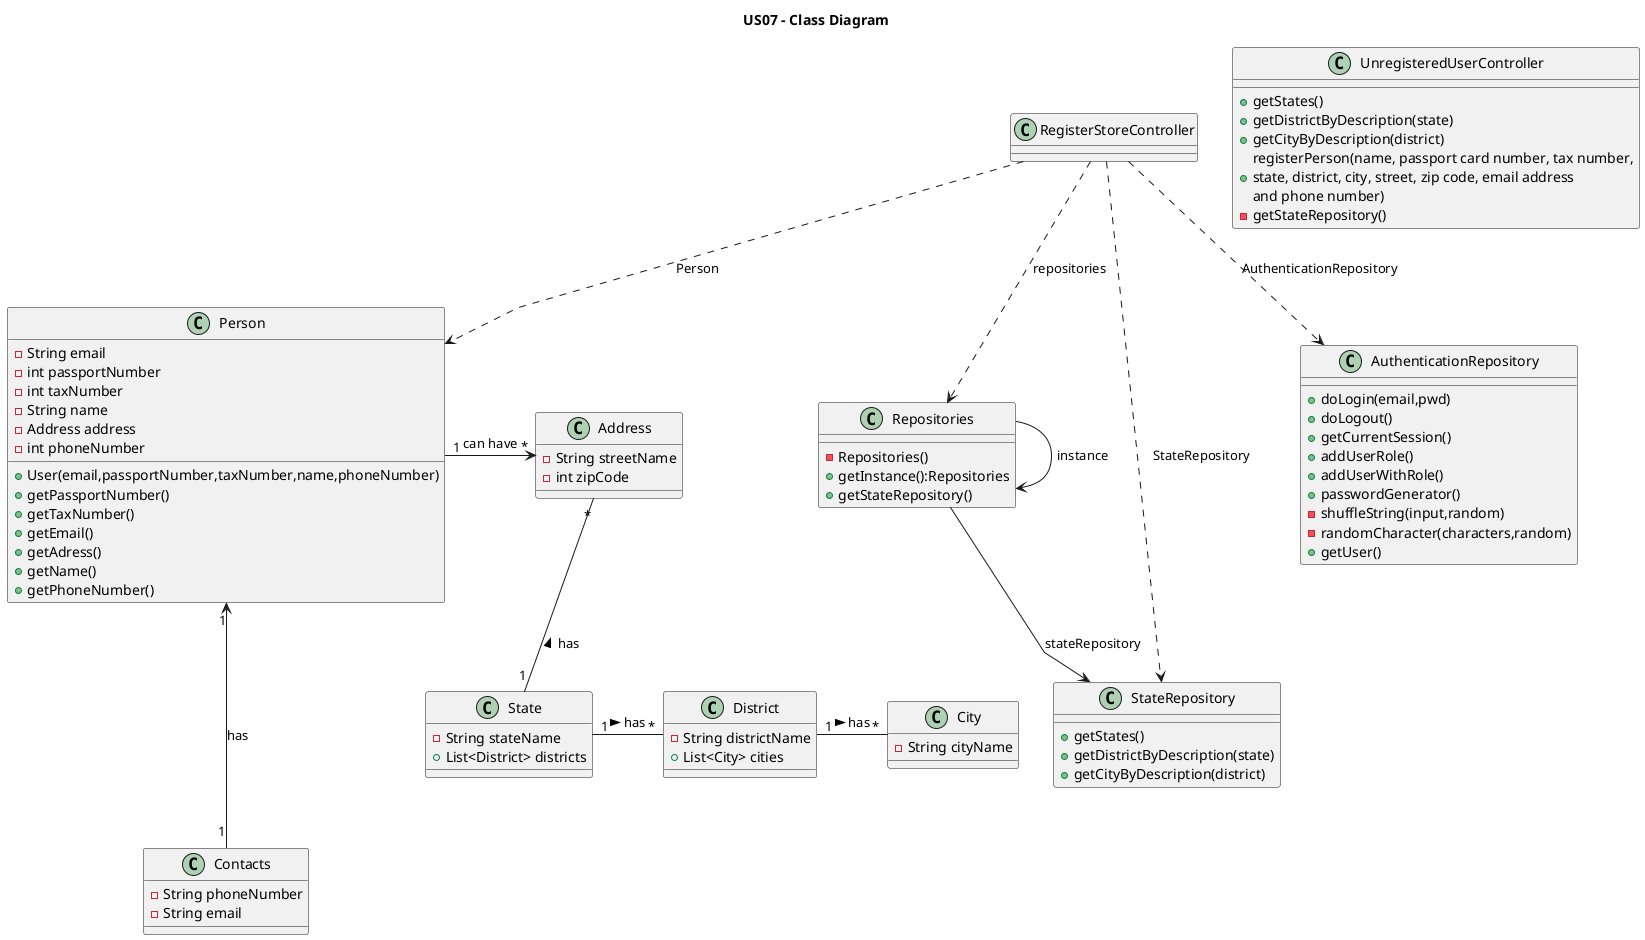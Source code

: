 @startuml

'skinparam monochrome true
skinparam packageStyle rectangle
skinparam shadowing false
skinparam linetype polyline
'skinparam linetype orto
'skinparam classAttributeIconSize 0
'left to right direction

title US07 - Class Diagram

class State {
    - String stateName
    + List<District> districts
}

class District {
    - String districtName
    + List<City> cities
}

class City {
    - String cityName

}

class Contacts {
    -String phoneNumber
    -String email
}

class Address {
    - String streetName
    - int zipCode
}

class Repositories {
    -Repositories()
    +getInstance():Repositories
    +getStateRepository()
}

class StateRepository {
    +getStates()
    +getDistrictByDescription(state)
    +getCityByDescription(district)
}

class AuthenticationRepository{
    +doLogin(email,pwd)
    +doLogout()
    +getCurrentSession()
    +addUserRole()
    +addUserWithRole()
    +passwordGenerator()
    -shuffleString(input,random)
    -randomCharacter(characters,random)
+getUser()
}

class UnregisteredUserController {
    + getStates()
    + getDistrictByDescription(state)
    + getCityByDescription(district)
    + registerPerson(name, passport card number, tax number,\nstate, district, city, street, zip code, email address\nand phone number)
    - getStateRepository()
}

class Person {
    - String email
    - int passportNumber
    - int taxNumber
    - String name
    - Address address
    - int phoneNumber

    +User(email,passportNumber,taxNumber,name,phoneNumber)
    +getPassportNumber()
    +getTaxNumber()
    +getEmail()
    +getAdress()
    +getName()
    +getPhoneNumber()
}

Repositories -> Repositories:instance
Repositories --> StateRepository: stateRepository
RegisterStoreController ..> Repositories : repositories
RegisterStoreController ..> StateRepository : StateRepository
RegisterStoreController ..> AuthenticationRepository : AuthenticationRepository
RegisterStoreController ..> Person : Person
Person "1" -right-> "*"  Address : can have
State "1" -up- "*" Address: has >
District "1" -right- "*" City : has >
State "1" -right- "*" District : has >
Contacts "1" -up--> "1" Person: has

@enduml